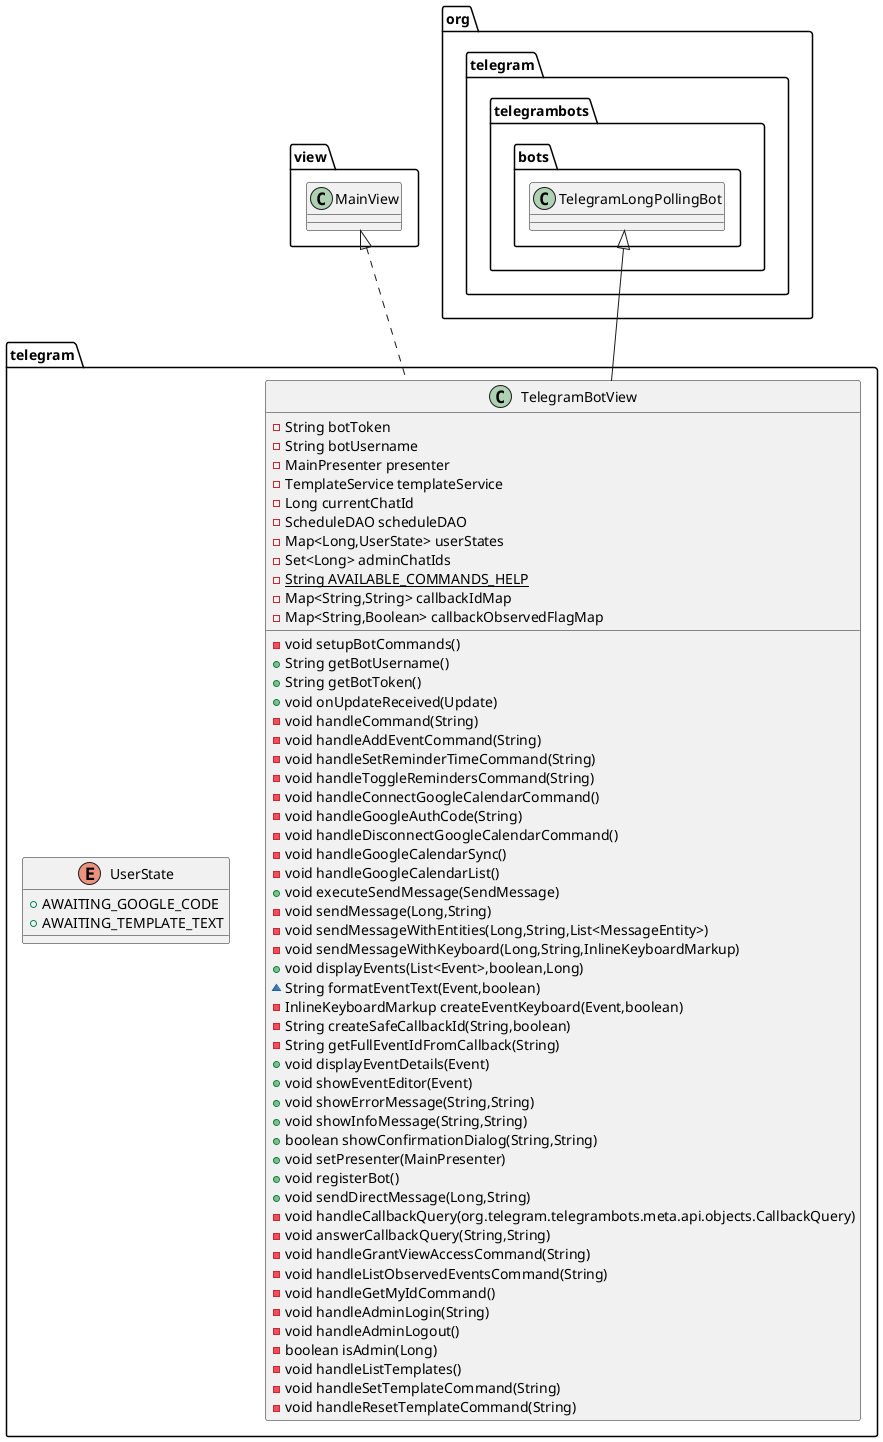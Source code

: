 @startuml
class telegram.TelegramBotView {
- String botToken
- String botUsername
- MainPresenter presenter
- TemplateService templateService
- Long currentChatId
- ScheduleDAO scheduleDAO
- Map<Long,UserState> userStates
- Set<Long> adminChatIds
- {static} String AVAILABLE_COMMANDS_HELP
- Map<String,String> callbackIdMap
- Map<String,Boolean> callbackObservedFlagMap
- void setupBotCommands()
+ String getBotUsername()
+ String getBotToken()
+ void onUpdateReceived(Update)
- void handleCommand(String)
- void handleAddEventCommand(String)
- void handleSetReminderTimeCommand(String)
- void handleToggleRemindersCommand(String)
- void handleConnectGoogleCalendarCommand()
- void handleGoogleAuthCode(String)
- void handleDisconnectGoogleCalendarCommand()
- void handleGoogleCalendarSync()
- void handleGoogleCalendarList()
+ void executeSendMessage(SendMessage)
- void sendMessage(Long,String)
- void sendMessageWithEntities(Long,String,List<MessageEntity>)
- void sendMessageWithKeyboard(Long,String,InlineKeyboardMarkup)
+ void displayEvents(List<Event>,boolean,Long)
~ String formatEventText(Event,boolean)
- InlineKeyboardMarkup createEventKeyboard(Event,boolean)
- String createSafeCallbackId(String,boolean)
- String getFullEventIdFromCallback(String)
+ void displayEventDetails(Event)
+ void showEventEditor(Event)
+ void showErrorMessage(String,String)
+ void showInfoMessage(String,String)
+ boolean showConfirmationDialog(String,String)
+ void setPresenter(MainPresenter)
+ void registerBot()
+ void sendDirectMessage(Long,String)
- void handleCallbackQuery(org.telegram.telegrambots.meta.api.objects.CallbackQuery)
- void answerCallbackQuery(String,String)
- void handleGrantViewAccessCommand(String)
- void handleListObservedEventsCommand(String)
- void handleGetMyIdCommand()
- void handleAdminLogin(String)
- void handleAdminLogout()
- boolean isAdmin(Long)
- void handleListTemplates()
- void handleSetTemplateCommand(String)
- void handleResetTemplateCommand(String)
}


enum telegram.UserState {
+  AWAITING_GOOGLE_CODE
+  AWAITING_TEMPLATE_TEXT
}



view.MainView <|.. telegram.TelegramBotView
org.telegram.telegrambots.bots.TelegramLongPollingBot <|-- telegram.TelegramBotView
@enduml